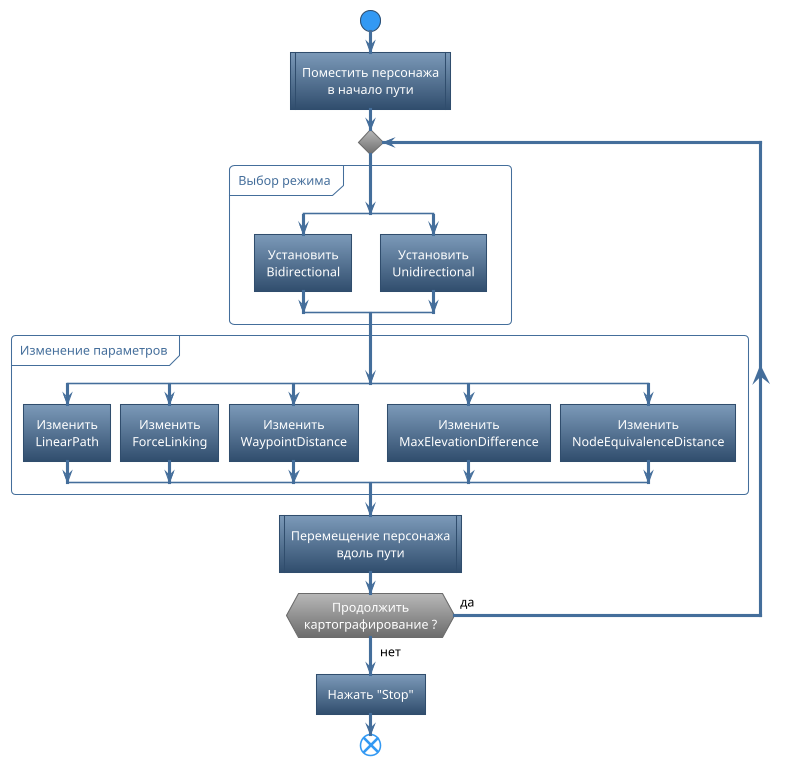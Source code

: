 @startuml
!theme spacelab
skinparam DefaultTextAlignment center

start
:Поместить персонажа\nв начало пути|
repeat
partition "Выбор режима" {
    split
        :Установить\nBidirectional]
    split again
        :Установить\nUnidirectional]
    end split
}
partition "Изменение параметров" {
    split
        :Изменить\nLinearPath]
    split again
        :Изменить\nForceLinking]
    split again
        :Изменить\nWaypointDistance]
    split again
        :Изменить\nMaxElevationDifference]
    split again
        :Изменить\nNodeEquivalenceDistance]
    end split
}
:Перемещение персонажа\nвдоль пути|

repeat while (Продолжить\nкартографирование ?) is (<color:black>да) not (<color:black>нет)

:Нажать "Stop"]
end

@enduml